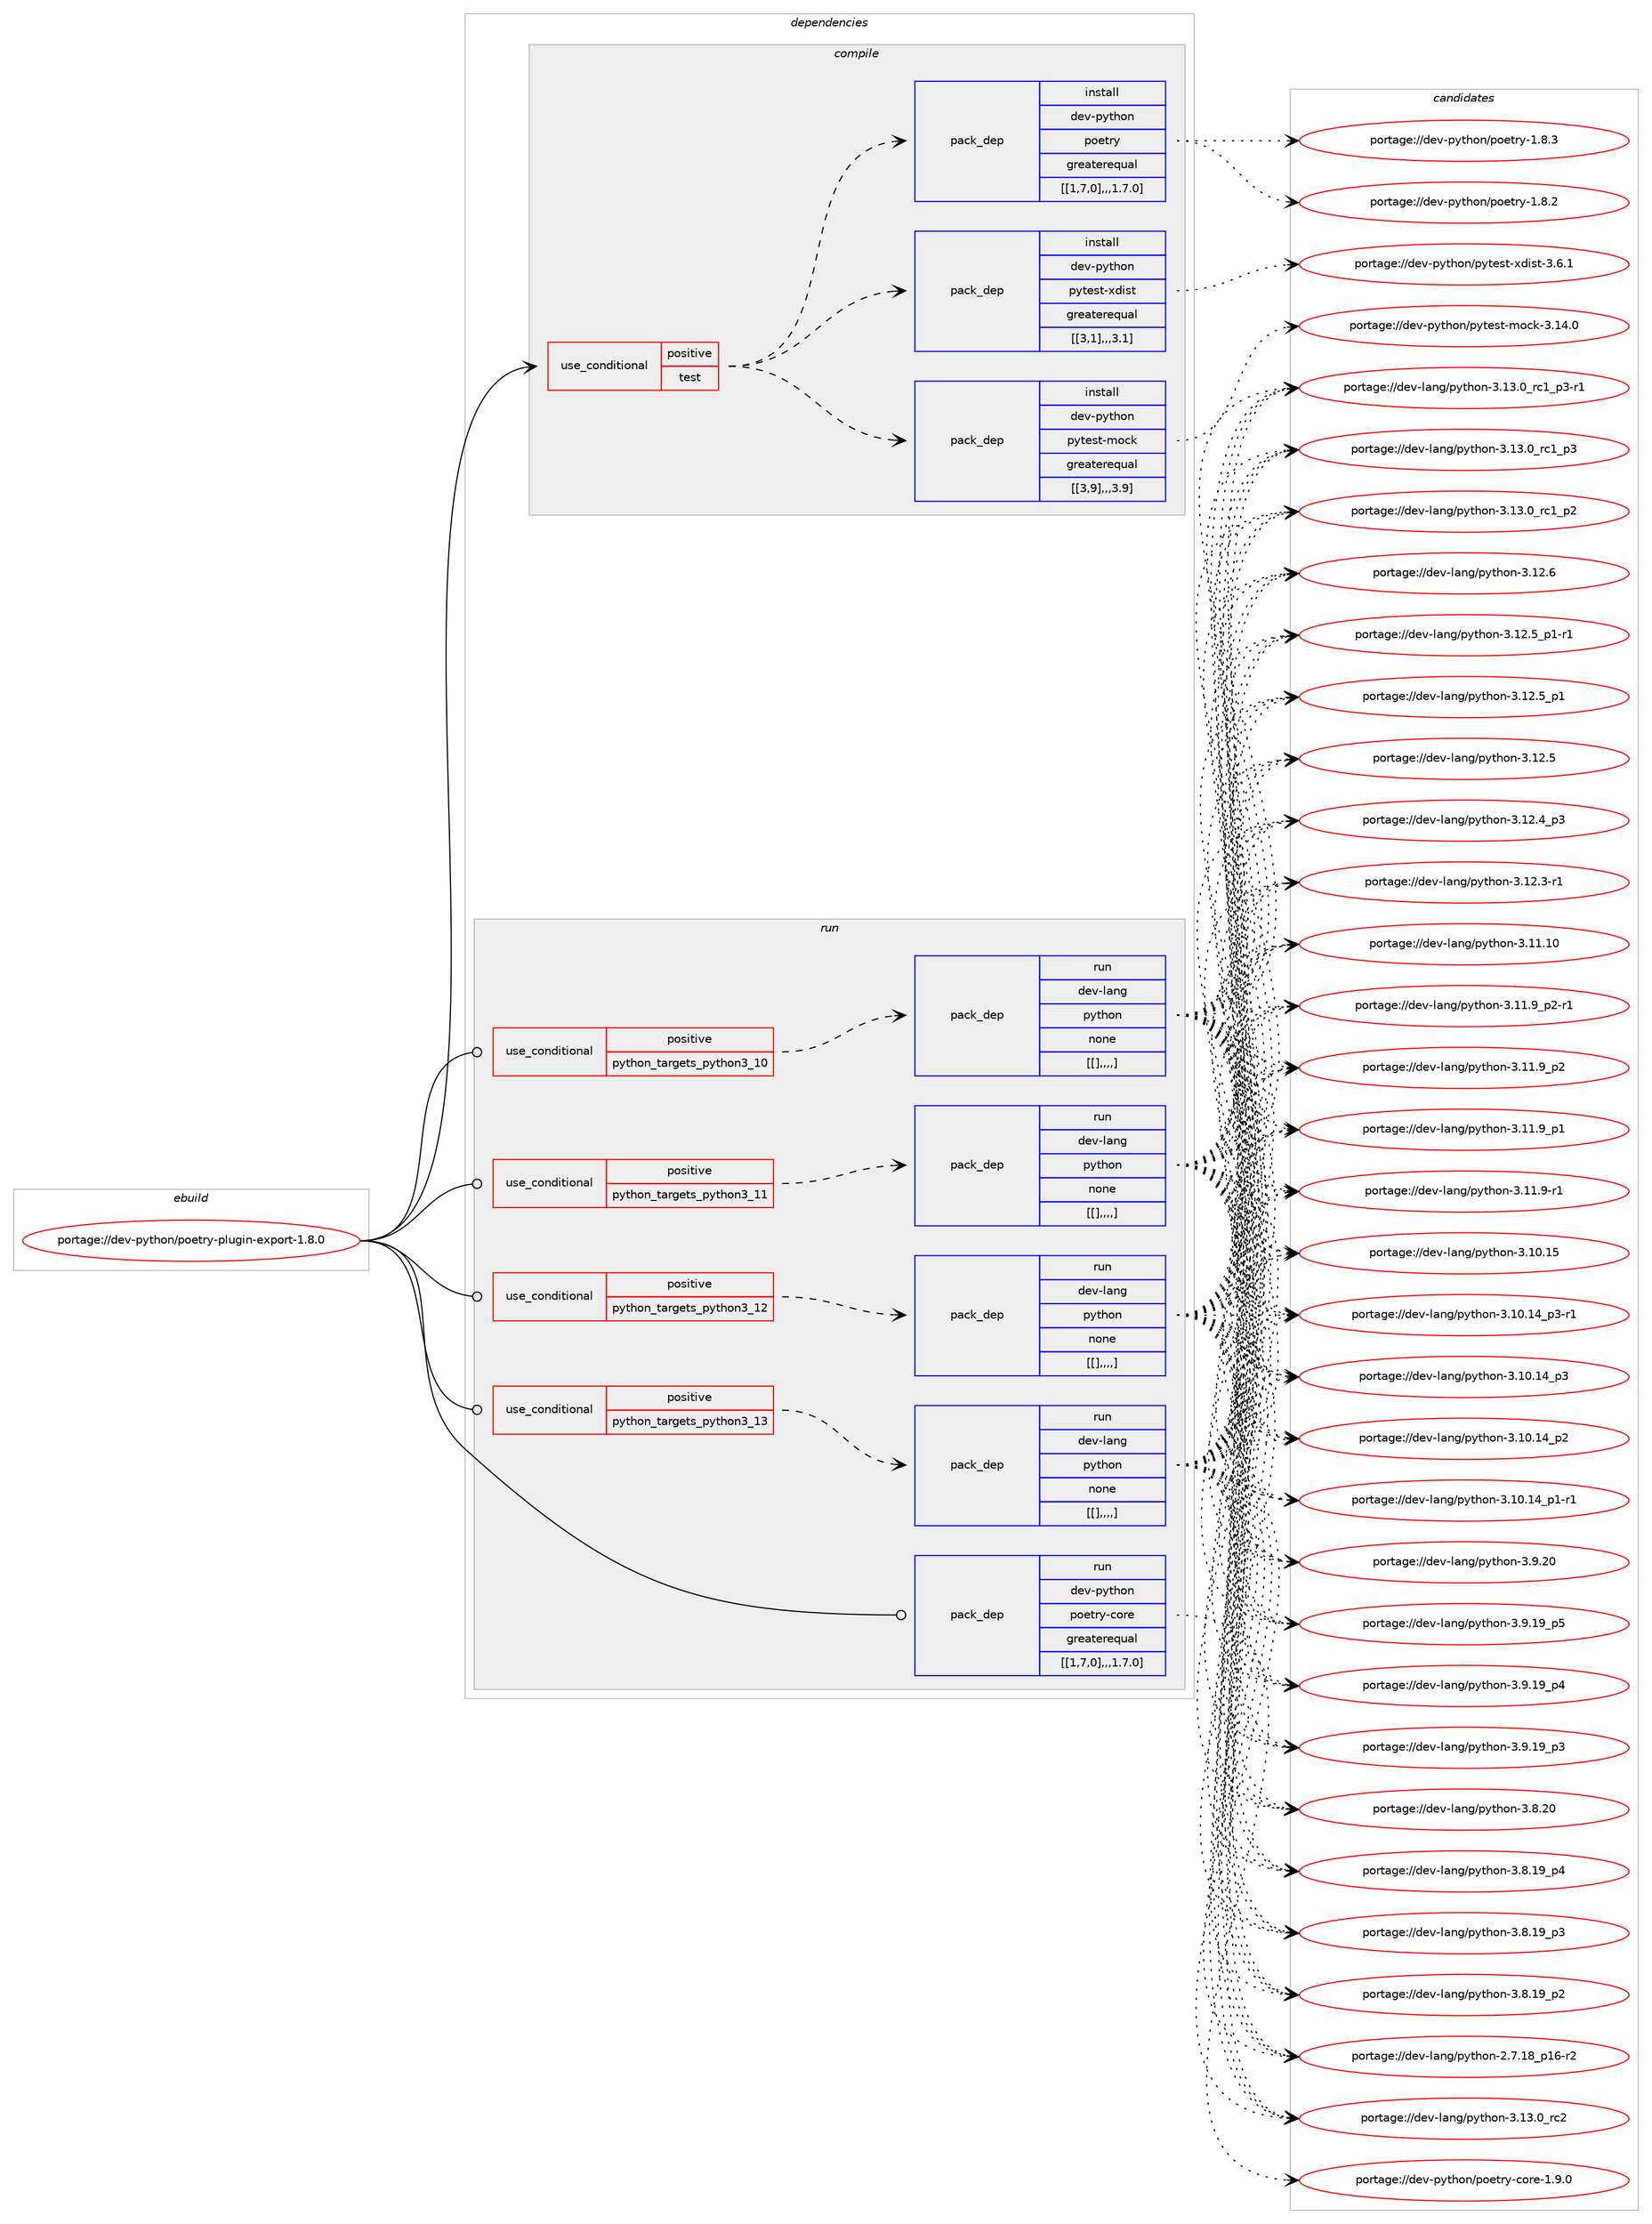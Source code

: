 digraph prolog {

# *************
# Graph options
# *************

newrank=true;
concentrate=true;
compound=true;
graph [rankdir=LR,fontname=Helvetica,fontsize=10,ranksep=1.5];#, ranksep=2.5, nodesep=0.2];
edge  [arrowhead=vee];
node  [fontname=Helvetica,fontsize=10];

# **********
# The ebuild
# **********

subgraph cluster_leftcol {
color=gray;
label=<<i>ebuild</i>>;
id [label="portage://dev-python/poetry-plugin-export-1.8.0", color=red, width=4, href="../dev-python/poetry-plugin-export-1.8.0.svg"];
}

# ****************
# The dependencies
# ****************

subgraph cluster_midcol {
color=gray;
label=<<i>dependencies</i>>;
subgraph cluster_compile {
fillcolor="#eeeeee";
style=filled;
label=<<i>compile</i>>;
subgraph cond36948 {
dependency156284 [label=<<TABLE BORDER="0" CELLBORDER="1" CELLSPACING="0" CELLPADDING="4"><TR><TD ROWSPAN="3" CELLPADDING="10">use_conditional</TD></TR><TR><TD>positive</TD></TR><TR><TD>test</TD></TR></TABLE>>, shape=none, color=red];
subgraph pack118116 {
dependency156285 [label=<<TABLE BORDER="0" CELLBORDER="1" CELLSPACING="0" CELLPADDING="4" WIDTH="220"><TR><TD ROWSPAN="6" CELLPADDING="30">pack_dep</TD></TR><TR><TD WIDTH="110">install</TD></TR><TR><TD>dev-python</TD></TR><TR><TD>poetry</TD></TR><TR><TD>greaterequal</TD></TR><TR><TD>[[1,7,0],,,1.7.0]</TD></TR></TABLE>>, shape=none, color=blue];
}
dependency156284:e -> dependency156285:w [weight=20,style="dashed",arrowhead="vee"];
subgraph pack118117 {
dependency156286 [label=<<TABLE BORDER="0" CELLBORDER="1" CELLSPACING="0" CELLPADDING="4" WIDTH="220"><TR><TD ROWSPAN="6" CELLPADDING="30">pack_dep</TD></TR><TR><TD WIDTH="110">install</TD></TR><TR><TD>dev-python</TD></TR><TR><TD>pytest-mock</TD></TR><TR><TD>greaterequal</TD></TR><TR><TD>[[3,9],,,3.9]</TD></TR></TABLE>>, shape=none, color=blue];
}
dependency156284:e -> dependency156286:w [weight=20,style="dashed",arrowhead="vee"];
subgraph pack118118 {
dependency156287 [label=<<TABLE BORDER="0" CELLBORDER="1" CELLSPACING="0" CELLPADDING="4" WIDTH="220"><TR><TD ROWSPAN="6" CELLPADDING="30">pack_dep</TD></TR><TR><TD WIDTH="110">install</TD></TR><TR><TD>dev-python</TD></TR><TR><TD>pytest-xdist</TD></TR><TR><TD>greaterequal</TD></TR><TR><TD>[[3,1],,,3.1]</TD></TR></TABLE>>, shape=none, color=blue];
}
dependency156284:e -> dependency156287:w [weight=20,style="dashed",arrowhead="vee"];
}
id:e -> dependency156284:w [weight=20,style="solid",arrowhead="vee"];
}
subgraph cluster_compileandrun {
fillcolor="#eeeeee";
style=filled;
label=<<i>compile and run</i>>;
}
subgraph cluster_run {
fillcolor="#eeeeee";
style=filled;
label=<<i>run</i>>;
subgraph cond36949 {
dependency156288 [label=<<TABLE BORDER="0" CELLBORDER="1" CELLSPACING="0" CELLPADDING="4"><TR><TD ROWSPAN="3" CELLPADDING="10">use_conditional</TD></TR><TR><TD>positive</TD></TR><TR><TD>python_targets_python3_10</TD></TR></TABLE>>, shape=none, color=red];
subgraph pack118119 {
dependency156289 [label=<<TABLE BORDER="0" CELLBORDER="1" CELLSPACING="0" CELLPADDING="4" WIDTH="220"><TR><TD ROWSPAN="6" CELLPADDING="30">pack_dep</TD></TR><TR><TD WIDTH="110">run</TD></TR><TR><TD>dev-lang</TD></TR><TR><TD>python</TD></TR><TR><TD>none</TD></TR><TR><TD>[[],,,,]</TD></TR></TABLE>>, shape=none, color=blue];
}
dependency156288:e -> dependency156289:w [weight=20,style="dashed",arrowhead="vee"];
}
id:e -> dependency156288:w [weight=20,style="solid",arrowhead="odot"];
subgraph cond36950 {
dependency156290 [label=<<TABLE BORDER="0" CELLBORDER="1" CELLSPACING="0" CELLPADDING="4"><TR><TD ROWSPAN="3" CELLPADDING="10">use_conditional</TD></TR><TR><TD>positive</TD></TR><TR><TD>python_targets_python3_11</TD></TR></TABLE>>, shape=none, color=red];
subgraph pack118120 {
dependency156291 [label=<<TABLE BORDER="0" CELLBORDER="1" CELLSPACING="0" CELLPADDING="4" WIDTH="220"><TR><TD ROWSPAN="6" CELLPADDING="30">pack_dep</TD></TR><TR><TD WIDTH="110">run</TD></TR><TR><TD>dev-lang</TD></TR><TR><TD>python</TD></TR><TR><TD>none</TD></TR><TR><TD>[[],,,,]</TD></TR></TABLE>>, shape=none, color=blue];
}
dependency156290:e -> dependency156291:w [weight=20,style="dashed",arrowhead="vee"];
}
id:e -> dependency156290:w [weight=20,style="solid",arrowhead="odot"];
subgraph cond36951 {
dependency156292 [label=<<TABLE BORDER="0" CELLBORDER="1" CELLSPACING="0" CELLPADDING="4"><TR><TD ROWSPAN="3" CELLPADDING="10">use_conditional</TD></TR><TR><TD>positive</TD></TR><TR><TD>python_targets_python3_12</TD></TR></TABLE>>, shape=none, color=red];
subgraph pack118121 {
dependency156293 [label=<<TABLE BORDER="0" CELLBORDER="1" CELLSPACING="0" CELLPADDING="4" WIDTH="220"><TR><TD ROWSPAN="6" CELLPADDING="30">pack_dep</TD></TR><TR><TD WIDTH="110">run</TD></TR><TR><TD>dev-lang</TD></TR><TR><TD>python</TD></TR><TR><TD>none</TD></TR><TR><TD>[[],,,,]</TD></TR></TABLE>>, shape=none, color=blue];
}
dependency156292:e -> dependency156293:w [weight=20,style="dashed",arrowhead="vee"];
}
id:e -> dependency156292:w [weight=20,style="solid",arrowhead="odot"];
subgraph cond36952 {
dependency156294 [label=<<TABLE BORDER="0" CELLBORDER="1" CELLSPACING="0" CELLPADDING="4"><TR><TD ROWSPAN="3" CELLPADDING="10">use_conditional</TD></TR><TR><TD>positive</TD></TR><TR><TD>python_targets_python3_13</TD></TR></TABLE>>, shape=none, color=red];
subgraph pack118122 {
dependency156295 [label=<<TABLE BORDER="0" CELLBORDER="1" CELLSPACING="0" CELLPADDING="4" WIDTH="220"><TR><TD ROWSPAN="6" CELLPADDING="30">pack_dep</TD></TR><TR><TD WIDTH="110">run</TD></TR><TR><TD>dev-lang</TD></TR><TR><TD>python</TD></TR><TR><TD>none</TD></TR><TR><TD>[[],,,,]</TD></TR></TABLE>>, shape=none, color=blue];
}
dependency156294:e -> dependency156295:w [weight=20,style="dashed",arrowhead="vee"];
}
id:e -> dependency156294:w [weight=20,style="solid",arrowhead="odot"];
subgraph pack118123 {
dependency156296 [label=<<TABLE BORDER="0" CELLBORDER="1" CELLSPACING="0" CELLPADDING="4" WIDTH="220"><TR><TD ROWSPAN="6" CELLPADDING="30">pack_dep</TD></TR><TR><TD WIDTH="110">run</TD></TR><TR><TD>dev-python</TD></TR><TR><TD>poetry-core</TD></TR><TR><TD>greaterequal</TD></TR><TR><TD>[[1,7,0],,,1.7.0]</TD></TR></TABLE>>, shape=none, color=blue];
}
id:e -> dependency156296:w [weight=20,style="solid",arrowhead="odot"];
}
}

# **************
# The candidates
# **************

subgraph cluster_choices {
rank=same;
color=gray;
label=<<i>candidates</i>>;

subgraph choice118116 {
color=black;
nodesep=1;
choice1001011184511212111610411111047112111101116114121454946564651 [label="portage://dev-python/poetry-1.8.3", color=red, width=4,href="../dev-python/poetry-1.8.3.svg"];
choice1001011184511212111610411111047112111101116114121454946564650 [label="portage://dev-python/poetry-1.8.2", color=red, width=4,href="../dev-python/poetry-1.8.2.svg"];
dependency156285:e -> choice1001011184511212111610411111047112111101116114121454946564651:w [style=dotted,weight="100"];
dependency156285:e -> choice1001011184511212111610411111047112111101116114121454946564650:w [style=dotted,weight="100"];
}
subgraph choice118117 {
color=black;
nodesep=1;
choice1001011184511212111610411111047112121116101115116451091119910745514649524648 [label="portage://dev-python/pytest-mock-3.14.0", color=red, width=4,href="../dev-python/pytest-mock-3.14.0.svg"];
dependency156286:e -> choice1001011184511212111610411111047112121116101115116451091119910745514649524648:w [style=dotted,weight="100"];
}
subgraph choice118118 {
color=black;
nodesep=1;
choice100101118451121211161041111104711212111610111511645120100105115116455146544649 [label="portage://dev-python/pytest-xdist-3.6.1", color=red, width=4,href="../dev-python/pytest-xdist-3.6.1.svg"];
dependency156287:e -> choice100101118451121211161041111104711212111610111511645120100105115116455146544649:w [style=dotted,weight="100"];
}
subgraph choice118119 {
color=black;
nodesep=1;
choice10010111845108971101034711212111610411111045514649514648951149950 [label="portage://dev-lang/python-3.13.0_rc2", color=red, width=4,href="../dev-lang/python-3.13.0_rc2.svg"];
choice1001011184510897110103471121211161041111104551464951464895114994995112514511449 [label="portage://dev-lang/python-3.13.0_rc1_p3-r1", color=red, width=4,href="../dev-lang/python-3.13.0_rc1_p3-r1.svg"];
choice100101118451089711010347112121116104111110455146495146489511499499511251 [label="portage://dev-lang/python-3.13.0_rc1_p3", color=red, width=4,href="../dev-lang/python-3.13.0_rc1_p3.svg"];
choice100101118451089711010347112121116104111110455146495146489511499499511250 [label="portage://dev-lang/python-3.13.0_rc1_p2", color=red, width=4,href="../dev-lang/python-3.13.0_rc1_p2.svg"];
choice10010111845108971101034711212111610411111045514649504654 [label="portage://dev-lang/python-3.12.6", color=red, width=4,href="../dev-lang/python-3.12.6.svg"];
choice1001011184510897110103471121211161041111104551464950465395112494511449 [label="portage://dev-lang/python-3.12.5_p1-r1", color=red, width=4,href="../dev-lang/python-3.12.5_p1-r1.svg"];
choice100101118451089711010347112121116104111110455146495046539511249 [label="portage://dev-lang/python-3.12.5_p1", color=red, width=4,href="../dev-lang/python-3.12.5_p1.svg"];
choice10010111845108971101034711212111610411111045514649504653 [label="portage://dev-lang/python-3.12.5", color=red, width=4,href="../dev-lang/python-3.12.5.svg"];
choice100101118451089711010347112121116104111110455146495046529511251 [label="portage://dev-lang/python-3.12.4_p3", color=red, width=4,href="../dev-lang/python-3.12.4_p3.svg"];
choice100101118451089711010347112121116104111110455146495046514511449 [label="portage://dev-lang/python-3.12.3-r1", color=red, width=4,href="../dev-lang/python-3.12.3-r1.svg"];
choice1001011184510897110103471121211161041111104551464949464948 [label="portage://dev-lang/python-3.11.10", color=red, width=4,href="../dev-lang/python-3.11.10.svg"];
choice1001011184510897110103471121211161041111104551464949465795112504511449 [label="portage://dev-lang/python-3.11.9_p2-r1", color=red, width=4,href="../dev-lang/python-3.11.9_p2-r1.svg"];
choice100101118451089711010347112121116104111110455146494946579511250 [label="portage://dev-lang/python-3.11.9_p2", color=red, width=4,href="../dev-lang/python-3.11.9_p2.svg"];
choice100101118451089711010347112121116104111110455146494946579511249 [label="portage://dev-lang/python-3.11.9_p1", color=red, width=4,href="../dev-lang/python-3.11.9_p1.svg"];
choice100101118451089711010347112121116104111110455146494946574511449 [label="portage://dev-lang/python-3.11.9-r1", color=red, width=4,href="../dev-lang/python-3.11.9-r1.svg"];
choice1001011184510897110103471121211161041111104551464948464953 [label="portage://dev-lang/python-3.10.15", color=red, width=4,href="../dev-lang/python-3.10.15.svg"];
choice100101118451089711010347112121116104111110455146494846495295112514511449 [label="portage://dev-lang/python-3.10.14_p3-r1", color=red, width=4,href="../dev-lang/python-3.10.14_p3-r1.svg"];
choice10010111845108971101034711212111610411111045514649484649529511251 [label="portage://dev-lang/python-3.10.14_p3", color=red, width=4,href="../dev-lang/python-3.10.14_p3.svg"];
choice10010111845108971101034711212111610411111045514649484649529511250 [label="portage://dev-lang/python-3.10.14_p2", color=red, width=4,href="../dev-lang/python-3.10.14_p2.svg"];
choice100101118451089711010347112121116104111110455146494846495295112494511449 [label="portage://dev-lang/python-3.10.14_p1-r1", color=red, width=4,href="../dev-lang/python-3.10.14_p1-r1.svg"];
choice10010111845108971101034711212111610411111045514657465048 [label="portage://dev-lang/python-3.9.20", color=red, width=4,href="../dev-lang/python-3.9.20.svg"];
choice100101118451089711010347112121116104111110455146574649579511253 [label="portage://dev-lang/python-3.9.19_p5", color=red, width=4,href="../dev-lang/python-3.9.19_p5.svg"];
choice100101118451089711010347112121116104111110455146574649579511252 [label="portage://dev-lang/python-3.9.19_p4", color=red, width=4,href="../dev-lang/python-3.9.19_p4.svg"];
choice100101118451089711010347112121116104111110455146574649579511251 [label="portage://dev-lang/python-3.9.19_p3", color=red, width=4,href="../dev-lang/python-3.9.19_p3.svg"];
choice10010111845108971101034711212111610411111045514656465048 [label="portage://dev-lang/python-3.8.20", color=red, width=4,href="../dev-lang/python-3.8.20.svg"];
choice100101118451089711010347112121116104111110455146564649579511252 [label="portage://dev-lang/python-3.8.19_p4", color=red, width=4,href="../dev-lang/python-3.8.19_p4.svg"];
choice100101118451089711010347112121116104111110455146564649579511251 [label="portage://dev-lang/python-3.8.19_p3", color=red, width=4,href="../dev-lang/python-3.8.19_p3.svg"];
choice100101118451089711010347112121116104111110455146564649579511250 [label="portage://dev-lang/python-3.8.19_p2", color=red, width=4,href="../dev-lang/python-3.8.19_p2.svg"];
choice100101118451089711010347112121116104111110455046554649569511249544511450 [label="portage://dev-lang/python-2.7.18_p16-r2", color=red, width=4,href="../dev-lang/python-2.7.18_p16-r2.svg"];
dependency156289:e -> choice10010111845108971101034711212111610411111045514649514648951149950:w [style=dotted,weight="100"];
dependency156289:e -> choice1001011184510897110103471121211161041111104551464951464895114994995112514511449:w [style=dotted,weight="100"];
dependency156289:e -> choice100101118451089711010347112121116104111110455146495146489511499499511251:w [style=dotted,weight="100"];
dependency156289:e -> choice100101118451089711010347112121116104111110455146495146489511499499511250:w [style=dotted,weight="100"];
dependency156289:e -> choice10010111845108971101034711212111610411111045514649504654:w [style=dotted,weight="100"];
dependency156289:e -> choice1001011184510897110103471121211161041111104551464950465395112494511449:w [style=dotted,weight="100"];
dependency156289:e -> choice100101118451089711010347112121116104111110455146495046539511249:w [style=dotted,weight="100"];
dependency156289:e -> choice10010111845108971101034711212111610411111045514649504653:w [style=dotted,weight="100"];
dependency156289:e -> choice100101118451089711010347112121116104111110455146495046529511251:w [style=dotted,weight="100"];
dependency156289:e -> choice100101118451089711010347112121116104111110455146495046514511449:w [style=dotted,weight="100"];
dependency156289:e -> choice1001011184510897110103471121211161041111104551464949464948:w [style=dotted,weight="100"];
dependency156289:e -> choice1001011184510897110103471121211161041111104551464949465795112504511449:w [style=dotted,weight="100"];
dependency156289:e -> choice100101118451089711010347112121116104111110455146494946579511250:w [style=dotted,weight="100"];
dependency156289:e -> choice100101118451089711010347112121116104111110455146494946579511249:w [style=dotted,weight="100"];
dependency156289:e -> choice100101118451089711010347112121116104111110455146494946574511449:w [style=dotted,weight="100"];
dependency156289:e -> choice1001011184510897110103471121211161041111104551464948464953:w [style=dotted,weight="100"];
dependency156289:e -> choice100101118451089711010347112121116104111110455146494846495295112514511449:w [style=dotted,weight="100"];
dependency156289:e -> choice10010111845108971101034711212111610411111045514649484649529511251:w [style=dotted,weight="100"];
dependency156289:e -> choice10010111845108971101034711212111610411111045514649484649529511250:w [style=dotted,weight="100"];
dependency156289:e -> choice100101118451089711010347112121116104111110455146494846495295112494511449:w [style=dotted,weight="100"];
dependency156289:e -> choice10010111845108971101034711212111610411111045514657465048:w [style=dotted,weight="100"];
dependency156289:e -> choice100101118451089711010347112121116104111110455146574649579511253:w [style=dotted,weight="100"];
dependency156289:e -> choice100101118451089711010347112121116104111110455146574649579511252:w [style=dotted,weight="100"];
dependency156289:e -> choice100101118451089711010347112121116104111110455146574649579511251:w [style=dotted,weight="100"];
dependency156289:e -> choice10010111845108971101034711212111610411111045514656465048:w [style=dotted,weight="100"];
dependency156289:e -> choice100101118451089711010347112121116104111110455146564649579511252:w [style=dotted,weight="100"];
dependency156289:e -> choice100101118451089711010347112121116104111110455146564649579511251:w [style=dotted,weight="100"];
dependency156289:e -> choice100101118451089711010347112121116104111110455146564649579511250:w [style=dotted,weight="100"];
dependency156289:e -> choice100101118451089711010347112121116104111110455046554649569511249544511450:w [style=dotted,weight="100"];
}
subgraph choice118120 {
color=black;
nodesep=1;
choice10010111845108971101034711212111610411111045514649514648951149950 [label="portage://dev-lang/python-3.13.0_rc2", color=red, width=4,href="../dev-lang/python-3.13.0_rc2.svg"];
choice1001011184510897110103471121211161041111104551464951464895114994995112514511449 [label="portage://dev-lang/python-3.13.0_rc1_p3-r1", color=red, width=4,href="../dev-lang/python-3.13.0_rc1_p3-r1.svg"];
choice100101118451089711010347112121116104111110455146495146489511499499511251 [label="portage://dev-lang/python-3.13.0_rc1_p3", color=red, width=4,href="../dev-lang/python-3.13.0_rc1_p3.svg"];
choice100101118451089711010347112121116104111110455146495146489511499499511250 [label="portage://dev-lang/python-3.13.0_rc1_p2", color=red, width=4,href="../dev-lang/python-3.13.0_rc1_p2.svg"];
choice10010111845108971101034711212111610411111045514649504654 [label="portage://dev-lang/python-3.12.6", color=red, width=4,href="../dev-lang/python-3.12.6.svg"];
choice1001011184510897110103471121211161041111104551464950465395112494511449 [label="portage://dev-lang/python-3.12.5_p1-r1", color=red, width=4,href="../dev-lang/python-3.12.5_p1-r1.svg"];
choice100101118451089711010347112121116104111110455146495046539511249 [label="portage://dev-lang/python-3.12.5_p1", color=red, width=4,href="../dev-lang/python-3.12.5_p1.svg"];
choice10010111845108971101034711212111610411111045514649504653 [label="portage://dev-lang/python-3.12.5", color=red, width=4,href="../dev-lang/python-3.12.5.svg"];
choice100101118451089711010347112121116104111110455146495046529511251 [label="portage://dev-lang/python-3.12.4_p3", color=red, width=4,href="../dev-lang/python-3.12.4_p3.svg"];
choice100101118451089711010347112121116104111110455146495046514511449 [label="portage://dev-lang/python-3.12.3-r1", color=red, width=4,href="../dev-lang/python-3.12.3-r1.svg"];
choice1001011184510897110103471121211161041111104551464949464948 [label="portage://dev-lang/python-3.11.10", color=red, width=4,href="../dev-lang/python-3.11.10.svg"];
choice1001011184510897110103471121211161041111104551464949465795112504511449 [label="portage://dev-lang/python-3.11.9_p2-r1", color=red, width=4,href="../dev-lang/python-3.11.9_p2-r1.svg"];
choice100101118451089711010347112121116104111110455146494946579511250 [label="portage://dev-lang/python-3.11.9_p2", color=red, width=4,href="../dev-lang/python-3.11.9_p2.svg"];
choice100101118451089711010347112121116104111110455146494946579511249 [label="portage://dev-lang/python-3.11.9_p1", color=red, width=4,href="../dev-lang/python-3.11.9_p1.svg"];
choice100101118451089711010347112121116104111110455146494946574511449 [label="portage://dev-lang/python-3.11.9-r1", color=red, width=4,href="../dev-lang/python-3.11.9-r1.svg"];
choice1001011184510897110103471121211161041111104551464948464953 [label="portage://dev-lang/python-3.10.15", color=red, width=4,href="../dev-lang/python-3.10.15.svg"];
choice100101118451089711010347112121116104111110455146494846495295112514511449 [label="portage://dev-lang/python-3.10.14_p3-r1", color=red, width=4,href="../dev-lang/python-3.10.14_p3-r1.svg"];
choice10010111845108971101034711212111610411111045514649484649529511251 [label="portage://dev-lang/python-3.10.14_p3", color=red, width=4,href="../dev-lang/python-3.10.14_p3.svg"];
choice10010111845108971101034711212111610411111045514649484649529511250 [label="portage://dev-lang/python-3.10.14_p2", color=red, width=4,href="../dev-lang/python-3.10.14_p2.svg"];
choice100101118451089711010347112121116104111110455146494846495295112494511449 [label="portage://dev-lang/python-3.10.14_p1-r1", color=red, width=4,href="../dev-lang/python-3.10.14_p1-r1.svg"];
choice10010111845108971101034711212111610411111045514657465048 [label="portage://dev-lang/python-3.9.20", color=red, width=4,href="../dev-lang/python-3.9.20.svg"];
choice100101118451089711010347112121116104111110455146574649579511253 [label="portage://dev-lang/python-3.9.19_p5", color=red, width=4,href="../dev-lang/python-3.9.19_p5.svg"];
choice100101118451089711010347112121116104111110455146574649579511252 [label="portage://dev-lang/python-3.9.19_p4", color=red, width=4,href="../dev-lang/python-3.9.19_p4.svg"];
choice100101118451089711010347112121116104111110455146574649579511251 [label="portage://dev-lang/python-3.9.19_p3", color=red, width=4,href="../dev-lang/python-3.9.19_p3.svg"];
choice10010111845108971101034711212111610411111045514656465048 [label="portage://dev-lang/python-3.8.20", color=red, width=4,href="../dev-lang/python-3.8.20.svg"];
choice100101118451089711010347112121116104111110455146564649579511252 [label="portage://dev-lang/python-3.8.19_p4", color=red, width=4,href="../dev-lang/python-3.8.19_p4.svg"];
choice100101118451089711010347112121116104111110455146564649579511251 [label="portage://dev-lang/python-3.8.19_p3", color=red, width=4,href="../dev-lang/python-3.8.19_p3.svg"];
choice100101118451089711010347112121116104111110455146564649579511250 [label="portage://dev-lang/python-3.8.19_p2", color=red, width=4,href="../dev-lang/python-3.8.19_p2.svg"];
choice100101118451089711010347112121116104111110455046554649569511249544511450 [label="portage://dev-lang/python-2.7.18_p16-r2", color=red, width=4,href="../dev-lang/python-2.7.18_p16-r2.svg"];
dependency156291:e -> choice10010111845108971101034711212111610411111045514649514648951149950:w [style=dotted,weight="100"];
dependency156291:e -> choice1001011184510897110103471121211161041111104551464951464895114994995112514511449:w [style=dotted,weight="100"];
dependency156291:e -> choice100101118451089711010347112121116104111110455146495146489511499499511251:w [style=dotted,weight="100"];
dependency156291:e -> choice100101118451089711010347112121116104111110455146495146489511499499511250:w [style=dotted,weight="100"];
dependency156291:e -> choice10010111845108971101034711212111610411111045514649504654:w [style=dotted,weight="100"];
dependency156291:e -> choice1001011184510897110103471121211161041111104551464950465395112494511449:w [style=dotted,weight="100"];
dependency156291:e -> choice100101118451089711010347112121116104111110455146495046539511249:w [style=dotted,weight="100"];
dependency156291:e -> choice10010111845108971101034711212111610411111045514649504653:w [style=dotted,weight="100"];
dependency156291:e -> choice100101118451089711010347112121116104111110455146495046529511251:w [style=dotted,weight="100"];
dependency156291:e -> choice100101118451089711010347112121116104111110455146495046514511449:w [style=dotted,weight="100"];
dependency156291:e -> choice1001011184510897110103471121211161041111104551464949464948:w [style=dotted,weight="100"];
dependency156291:e -> choice1001011184510897110103471121211161041111104551464949465795112504511449:w [style=dotted,weight="100"];
dependency156291:e -> choice100101118451089711010347112121116104111110455146494946579511250:w [style=dotted,weight="100"];
dependency156291:e -> choice100101118451089711010347112121116104111110455146494946579511249:w [style=dotted,weight="100"];
dependency156291:e -> choice100101118451089711010347112121116104111110455146494946574511449:w [style=dotted,weight="100"];
dependency156291:e -> choice1001011184510897110103471121211161041111104551464948464953:w [style=dotted,weight="100"];
dependency156291:e -> choice100101118451089711010347112121116104111110455146494846495295112514511449:w [style=dotted,weight="100"];
dependency156291:e -> choice10010111845108971101034711212111610411111045514649484649529511251:w [style=dotted,weight="100"];
dependency156291:e -> choice10010111845108971101034711212111610411111045514649484649529511250:w [style=dotted,weight="100"];
dependency156291:e -> choice100101118451089711010347112121116104111110455146494846495295112494511449:w [style=dotted,weight="100"];
dependency156291:e -> choice10010111845108971101034711212111610411111045514657465048:w [style=dotted,weight="100"];
dependency156291:e -> choice100101118451089711010347112121116104111110455146574649579511253:w [style=dotted,weight="100"];
dependency156291:e -> choice100101118451089711010347112121116104111110455146574649579511252:w [style=dotted,weight="100"];
dependency156291:e -> choice100101118451089711010347112121116104111110455146574649579511251:w [style=dotted,weight="100"];
dependency156291:e -> choice10010111845108971101034711212111610411111045514656465048:w [style=dotted,weight="100"];
dependency156291:e -> choice100101118451089711010347112121116104111110455146564649579511252:w [style=dotted,weight="100"];
dependency156291:e -> choice100101118451089711010347112121116104111110455146564649579511251:w [style=dotted,weight="100"];
dependency156291:e -> choice100101118451089711010347112121116104111110455146564649579511250:w [style=dotted,weight="100"];
dependency156291:e -> choice100101118451089711010347112121116104111110455046554649569511249544511450:w [style=dotted,weight="100"];
}
subgraph choice118121 {
color=black;
nodesep=1;
choice10010111845108971101034711212111610411111045514649514648951149950 [label="portage://dev-lang/python-3.13.0_rc2", color=red, width=4,href="../dev-lang/python-3.13.0_rc2.svg"];
choice1001011184510897110103471121211161041111104551464951464895114994995112514511449 [label="portage://dev-lang/python-3.13.0_rc1_p3-r1", color=red, width=4,href="../dev-lang/python-3.13.0_rc1_p3-r1.svg"];
choice100101118451089711010347112121116104111110455146495146489511499499511251 [label="portage://dev-lang/python-3.13.0_rc1_p3", color=red, width=4,href="../dev-lang/python-3.13.0_rc1_p3.svg"];
choice100101118451089711010347112121116104111110455146495146489511499499511250 [label="portage://dev-lang/python-3.13.0_rc1_p2", color=red, width=4,href="../dev-lang/python-3.13.0_rc1_p2.svg"];
choice10010111845108971101034711212111610411111045514649504654 [label="portage://dev-lang/python-3.12.6", color=red, width=4,href="../dev-lang/python-3.12.6.svg"];
choice1001011184510897110103471121211161041111104551464950465395112494511449 [label="portage://dev-lang/python-3.12.5_p1-r1", color=red, width=4,href="../dev-lang/python-3.12.5_p1-r1.svg"];
choice100101118451089711010347112121116104111110455146495046539511249 [label="portage://dev-lang/python-3.12.5_p1", color=red, width=4,href="../dev-lang/python-3.12.5_p1.svg"];
choice10010111845108971101034711212111610411111045514649504653 [label="portage://dev-lang/python-3.12.5", color=red, width=4,href="../dev-lang/python-3.12.5.svg"];
choice100101118451089711010347112121116104111110455146495046529511251 [label="portage://dev-lang/python-3.12.4_p3", color=red, width=4,href="../dev-lang/python-3.12.4_p3.svg"];
choice100101118451089711010347112121116104111110455146495046514511449 [label="portage://dev-lang/python-3.12.3-r1", color=red, width=4,href="../dev-lang/python-3.12.3-r1.svg"];
choice1001011184510897110103471121211161041111104551464949464948 [label="portage://dev-lang/python-3.11.10", color=red, width=4,href="../dev-lang/python-3.11.10.svg"];
choice1001011184510897110103471121211161041111104551464949465795112504511449 [label="portage://dev-lang/python-3.11.9_p2-r1", color=red, width=4,href="../dev-lang/python-3.11.9_p2-r1.svg"];
choice100101118451089711010347112121116104111110455146494946579511250 [label="portage://dev-lang/python-3.11.9_p2", color=red, width=4,href="../dev-lang/python-3.11.9_p2.svg"];
choice100101118451089711010347112121116104111110455146494946579511249 [label="portage://dev-lang/python-3.11.9_p1", color=red, width=4,href="../dev-lang/python-3.11.9_p1.svg"];
choice100101118451089711010347112121116104111110455146494946574511449 [label="portage://dev-lang/python-3.11.9-r1", color=red, width=4,href="../dev-lang/python-3.11.9-r1.svg"];
choice1001011184510897110103471121211161041111104551464948464953 [label="portage://dev-lang/python-3.10.15", color=red, width=4,href="../dev-lang/python-3.10.15.svg"];
choice100101118451089711010347112121116104111110455146494846495295112514511449 [label="portage://dev-lang/python-3.10.14_p3-r1", color=red, width=4,href="../dev-lang/python-3.10.14_p3-r1.svg"];
choice10010111845108971101034711212111610411111045514649484649529511251 [label="portage://dev-lang/python-3.10.14_p3", color=red, width=4,href="../dev-lang/python-3.10.14_p3.svg"];
choice10010111845108971101034711212111610411111045514649484649529511250 [label="portage://dev-lang/python-3.10.14_p2", color=red, width=4,href="../dev-lang/python-3.10.14_p2.svg"];
choice100101118451089711010347112121116104111110455146494846495295112494511449 [label="portage://dev-lang/python-3.10.14_p1-r1", color=red, width=4,href="../dev-lang/python-3.10.14_p1-r1.svg"];
choice10010111845108971101034711212111610411111045514657465048 [label="portage://dev-lang/python-3.9.20", color=red, width=4,href="../dev-lang/python-3.9.20.svg"];
choice100101118451089711010347112121116104111110455146574649579511253 [label="portage://dev-lang/python-3.9.19_p5", color=red, width=4,href="../dev-lang/python-3.9.19_p5.svg"];
choice100101118451089711010347112121116104111110455146574649579511252 [label="portage://dev-lang/python-3.9.19_p4", color=red, width=4,href="../dev-lang/python-3.9.19_p4.svg"];
choice100101118451089711010347112121116104111110455146574649579511251 [label="portage://dev-lang/python-3.9.19_p3", color=red, width=4,href="../dev-lang/python-3.9.19_p3.svg"];
choice10010111845108971101034711212111610411111045514656465048 [label="portage://dev-lang/python-3.8.20", color=red, width=4,href="../dev-lang/python-3.8.20.svg"];
choice100101118451089711010347112121116104111110455146564649579511252 [label="portage://dev-lang/python-3.8.19_p4", color=red, width=4,href="../dev-lang/python-3.8.19_p4.svg"];
choice100101118451089711010347112121116104111110455146564649579511251 [label="portage://dev-lang/python-3.8.19_p3", color=red, width=4,href="../dev-lang/python-3.8.19_p3.svg"];
choice100101118451089711010347112121116104111110455146564649579511250 [label="portage://dev-lang/python-3.8.19_p2", color=red, width=4,href="../dev-lang/python-3.8.19_p2.svg"];
choice100101118451089711010347112121116104111110455046554649569511249544511450 [label="portage://dev-lang/python-2.7.18_p16-r2", color=red, width=4,href="../dev-lang/python-2.7.18_p16-r2.svg"];
dependency156293:e -> choice10010111845108971101034711212111610411111045514649514648951149950:w [style=dotted,weight="100"];
dependency156293:e -> choice1001011184510897110103471121211161041111104551464951464895114994995112514511449:w [style=dotted,weight="100"];
dependency156293:e -> choice100101118451089711010347112121116104111110455146495146489511499499511251:w [style=dotted,weight="100"];
dependency156293:e -> choice100101118451089711010347112121116104111110455146495146489511499499511250:w [style=dotted,weight="100"];
dependency156293:e -> choice10010111845108971101034711212111610411111045514649504654:w [style=dotted,weight="100"];
dependency156293:e -> choice1001011184510897110103471121211161041111104551464950465395112494511449:w [style=dotted,weight="100"];
dependency156293:e -> choice100101118451089711010347112121116104111110455146495046539511249:w [style=dotted,weight="100"];
dependency156293:e -> choice10010111845108971101034711212111610411111045514649504653:w [style=dotted,weight="100"];
dependency156293:e -> choice100101118451089711010347112121116104111110455146495046529511251:w [style=dotted,weight="100"];
dependency156293:e -> choice100101118451089711010347112121116104111110455146495046514511449:w [style=dotted,weight="100"];
dependency156293:e -> choice1001011184510897110103471121211161041111104551464949464948:w [style=dotted,weight="100"];
dependency156293:e -> choice1001011184510897110103471121211161041111104551464949465795112504511449:w [style=dotted,weight="100"];
dependency156293:e -> choice100101118451089711010347112121116104111110455146494946579511250:w [style=dotted,weight="100"];
dependency156293:e -> choice100101118451089711010347112121116104111110455146494946579511249:w [style=dotted,weight="100"];
dependency156293:e -> choice100101118451089711010347112121116104111110455146494946574511449:w [style=dotted,weight="100"];
dependency156293:e -> choice1001011184510897110103471121211161041111104551464948464953:w [style=dotted,weight="100"];
dependency156293:e -> choice100101118451089711010347112121116104111110455146494846495295112514511449:w [style=dotted,weight="100"];
dependency156293:e -> choice10010111845108971101034711212111610411111045514649484649529511251:w [style=dotted,weight="100"];
dependency156293:e -> choice10010111845108971101034711212111610411111045514649484649529511250:w [style=dotted,weight="100"];
dependency156293:e -> choice100101118451089711010347112121116104111110455146494846495295112494511449:w [style=dotted,weight="100"];
dependency156293:e -> choice10010111845108971101034711212111610411111045514657465048:w [style=dotted,weight="100"];
dependency156293:e -> choice100101118451089711010347112121116104111110455146574649579511253:w [style=dotted,weight="100"];
dependency156293:e -> choice100101118451089711010347112121116104111110455146574649579511252:w [style=dotted,weight="100"];
dependency156293:e -> choice100101118451089711010347112121116104111110455146574649579511251:w [style=dotted,weight="100"];
dependency156293:e -> choice10010111845108971101034711212111610411111045514656465048:w [style=dotted,weight="100"];
dependency156293:e -> choice100101118451089711010347112121116104111110455146564649579511252:w [style=dotted,weight="100"];
dependency156293:e -> choice100101118451089711010347112121116104111110455146564649579511251:w [style=dotted,weight="100"];
dependency156293:e -> choice100101118451089711010347112121116104111110455146564649579511250:w [style=dotted,weight="100"];
dependency156293:e -> choice100101118451089711010347112121116104111110455046554649569511249544511450:w [style=dotted,weight="100"];
}
subgraph choice118122 {
color=black;
nodesep=1;
choice10010111845108971101034711212111610411111045514649514648951149950 [label="portage://dev-lang/python-3.13.0_rc2", color=red, width=4,href="../dev-lang/python-3.13.0_rc2.svg"];
choice1001011184510897110103471121211161041111104551464951464895114994995112514511449 [label="portage://dev-lang/python-3.13.0_rc1_p3-r1", color=red, width=4,href="../dev-lang/python-3.13.0_rc1_p3-r1.svg"];
choice100101118451089711010347112121116104111110455146495146489511499499511251 [label="portage://dev-lang/python-3.13.0_rc1_p3", color=red, width=4,href="../dev-lang/python-3.13.0_rc1_p3.svg"];
choice100101118451089711010347112121116104111110455146495146489511499499511250 [label="portage://dev-lang/python-3.13.0_rc1_p2", color=red, width=4,href="../dev-lang/python-3.13.0_rc1_p2.svg"];
choice10010111845108971101034711212111610411111045514649504654 [label="portage://dev-lang/python-3.12.6", color=red, width=4,href="../dev-lang/python-3.12.6.svg"];
choice1001011184510897110103471121211161041111104551464950465395112494511449 [label="portage://dev-lang/python-3.12.5_p1-r1", color=red, width=4,href="../dev-lang/python-3.12.5_p1-r1.svg"];
choice100101118451089711010347112121116104111110455146495046539511249 [label="portage://dev-lang/python-3.12.5_p1", color=red, width=4,href="../dev-lang/python-3.12.5_p1.svg"];
choice10010111845108971101034711212111610411111045514649504653 [label="portage://dev-lang/python-3.12.5", color=red, width=4,href="../dev-lang/python-3.12.5.svg"];
choice100101118451089711010347112121116104111110455146495046529511251 [label="portage://dev-lang/python-3.12.4_p3", color=red, width=4,href="../dev-lang/python-3.12.4_p3.svg"];
choice100101118451089711010347112121116104111110455146495046514511449 [label="portage://dev-lang/python-3.12.3-r1", color=red, width=4,href="../dev-lang/python-3.12.3-r1.svg"];
choice1001011184510897110103471121211161041111104551464949464948 [label="portage://dev-lang/python-3.11.10", color=red, width=4,href="../dev-lang/python-3.11.10.svg"];
choice1001011184510897110103471121211161041111104551464949465795112504511449 [label="portage://dev-lang/python-3.11.9_p2-r1", color=red, width=4,href="../dev-lang/python-3.11.9_p2-r1.svg"];
choice100101118451089711010347112121116104111110455146494946579511250 [label="portage://dev-lang/python-3.11.9_p2", color=red, width=4,href="../dev-lang/python-3.11.9_p2.svg"];
choice100101118451089711010347112121116104111110455146494946579511249 [label="portage://dev-lang/python-3.11.9_p1", color=red, width=4,href="../dev-lang/python-3.11.9_p1.svg"];
choice100101118451089711010347112121116104111110455146494946574511449 [label="portage://dev-lang/python-3.11.9-r1", color=red, width=4,href="../dev-lang/python-3.11.9-r1.svg"];
choice1001011184510897110103471121211161041111104551464948464953 [label="portage://dev-lang/python-3.10.15", color=red, width=4,href="../dev-lang/python-3.10.15.svg"];
choice100101118451089711010347112121116104111110455146494846495295112514511449 [label="portage://dev-lang/python-3.10.14_p3-r1", color=red, width=4,href="../dev-lang/python-3.10.14_p3-r1.svg"];
choice10010111845108971101034711212111610411111045514649484649529511251 [label="portage://dev-lang/python-3.10.14_p3", color=red, width=4,href="../dev-lang/python-3.10.14_p3.svg"];
choice10010111845108971101034711212111610411111045514649484649529511250 [label="portage://dev-lang/python-3.10.14_p2", color=red, width=4,href="../dev-lang/python-3.10.14_p2.svg"];
choice100101118451089711010347112121116104111110455146494846495295112494511449 [label="portage://dev-lang/python-3.10.14_p1-r1", color=red, width=4,href="../dev-lang/python-3.10.14_p1-r1.svg"];
choice10010111845108971101034711212111610411111045514657465048 [label="portage://dev-lang/python-3.9.20", color=red, width=4,href="../dev-lang/python-3.9.20.svg"];
choice100101118451089711010347112121116104111110455146574649579511253 [label="portage://dev-lang/python-3.9.19_p5", color=red, width=4,href="../dev-lang/python-3.9.19_p5.svg"];
choice100101118451089711010347112121116104111110455146574649579511252 [label="portage://dev-lang/python-3.9.19_p4", color=red, width=4,href="../dev-lang/python-3.9.19_p4.svg"];
choice100101118451089711010347112121116104111110455146574649579511251 [label="portage://dev-lang/python-3.9.19_p3", color=red, width=4,href="../dev-lang/python-3.9.19_p3.svg"];
choice10010111845108971101034711212111610411111045514656465048 [label="portage://dev-lang/python-3.8.20", color=red, width=4,href="../dev-lang/python-3.8.20.svg"];
choice100101118451089711010347112121116104111110455146564649579511252 [label="portage://dev-lang/python-3.8.19_p4", color=red, width=4,href="../dev-lang/python-3.8.19_p4.svg"];
choice100101118451089711010347112121116104111110455146564649579511251 [label="portage://dev-lang/python-3.8.19_p3", color=red, width=4,href="../dev-lang/python-3.8.19_p3.svg"];
choice100101118451089711010347112121116104111110455146564649579511250 [label="portage://dev-lang/python-3.8.19_p2", color=red, width=4,href="../dev-lang/python-3.8.19_p2.svg"];
choice100101118451089711010347112121116104111110455046554649569511249544511450 [label="portage://dev-lang/python-2.7.18_p16-r2", color=red, width=4,href="../dev-lang/python-2.7.18_p16-r2.svg"];
dependency156295:e -> choice10010111845108971101034711212111610411111045514649514648951149950:w [style=dotted,weight="100"];
dependency156295:e -> choice1001011184510897110103471121211161041111104551464951464895114994995112514511449:w [style=dotted,weight="100"];
dependency156295:e -> choice100101118451089711010347112121116104111110455146495146489511499499511251:w [style=dotted,weight="100"];
dependency156295:e -> choice100101118451089711010347112121116104111110455146495146489511499499511250:w [style=dotted,weight="100"];
dependency156295:e -> choice10010111845108971101034711212111610411111045514649504654:w [style=dotted,weight="100"];
dependency156295:e -> choice1001011184510897110103471121211161041111104551464950465395112494511449:w [style=dotted,weight="100"];
dependency156295:e -> choice100101118451089711010347112121116104111110455146495046539511249:w [style=dotted,weight="100"];
dependency156295:e -> choice10010111845108971101034711212111610411111045514649504653:w [style=dotted,weight="100"];
dependency156295:e -> choice100101118451089711010347112121116104111110455146495046529511251:w [style=dotted,weight="100"];
dependency156295:e -> choice100101118451089711010347112121116104111110455146495046514511449:w [style=dotted,weight="100"];
dependency156295:e -> choice1001011184510897110103471121211161041111104551464949464948:w [style=dotted,weight="100"];
dependency156295:e -> choice1001011184510897110103471121211161041111104551464949465795112504511449:w [style=dotted,weight="100"];
dependency156295:e -> choice100101118451089711010347112121116104111110455146494946579511250:w [style=dotted,weight="100"];
dependency156295:e -> choice100101118451089711010347112121116104111110455146494946579511249:w [style=dotted,weight="100"];
dependency156295:e -> choice100101118451089711010347112121116104111110455146494946574511449:w [style=dotted,weight="100"];
dependency156295:e -> choice1001011184510897110103471121211161041111104551464948464953:w [style=dotted,weight="100"];
dependency156295:e -> choice100101118451089711010347112121116104111110455146494846495295112514511449:w [style=dotted,weight="100"];
dependency156295:e -> choice10010111845108971101034711212111610411111045514649484649529511251:w [style=dotted,weight="100"];
dependency156295:e -> choice10010111845108971101034711212111610411111045514649484649529511250:w [style=dotted,weight="100"];
dependency156295:e -> choice100101118451089711010347112121116104111110455146494846495295112494511449:w [style=dotted,weight="100"];
dependency156295:e -> choice10010111845108971101034711212111610411111045514657465048:w [style=dotted,weight="100"];
dependency156295:e -> choice100101118451089711010347112121116104111110455146574649579511253:w [style=dotted,weight="100"];
dependency156295:e -> choice100101118451089711010347112121116104111110455146574649579511252:w [style=dotted,weight="100"];
dependency156295:e -> choice100101118451089711010347112121116104111110455146574649579511251:w [style=dotted,weight="100"];
dependency156295:e -> choice10010111845108971101034711212111610411111045514656465048:w [style=dotted,weight="100"];
dependency156295:e -> choice100101118451089711010347112121116104111110455146564649579511252:w [style=dotted,weight="100"];
dependency156295:e -> choice100101118451089711010347112121116104111110455146564649579511251:w [style=dotted,weight="100"];
dependency156295:e -> choice100101118451089711010347112121116104111110455146564649579511250:w [style=dotted,weight="100"];
dependency156295:e -> choice100101118451089711010347112121116104111110455046554649569511249544511450:w [style=dotted,weight="100"];
}
subgraph choice118123 {
color=black;
nodesep=1;
choice10010111845112121116104111110471121111011161141214599111114101454946574648 [label="portage://dev-python/poetry-core-1.9.0", color=red, width=4,href="../dev-python/poetry-core-1.9.0.svg"];
dependency156296:e -> choice10010111845112121116104111110471121111011161141214599111114101454946574648:w [style=dotted,weight="100"];
}
}

}
